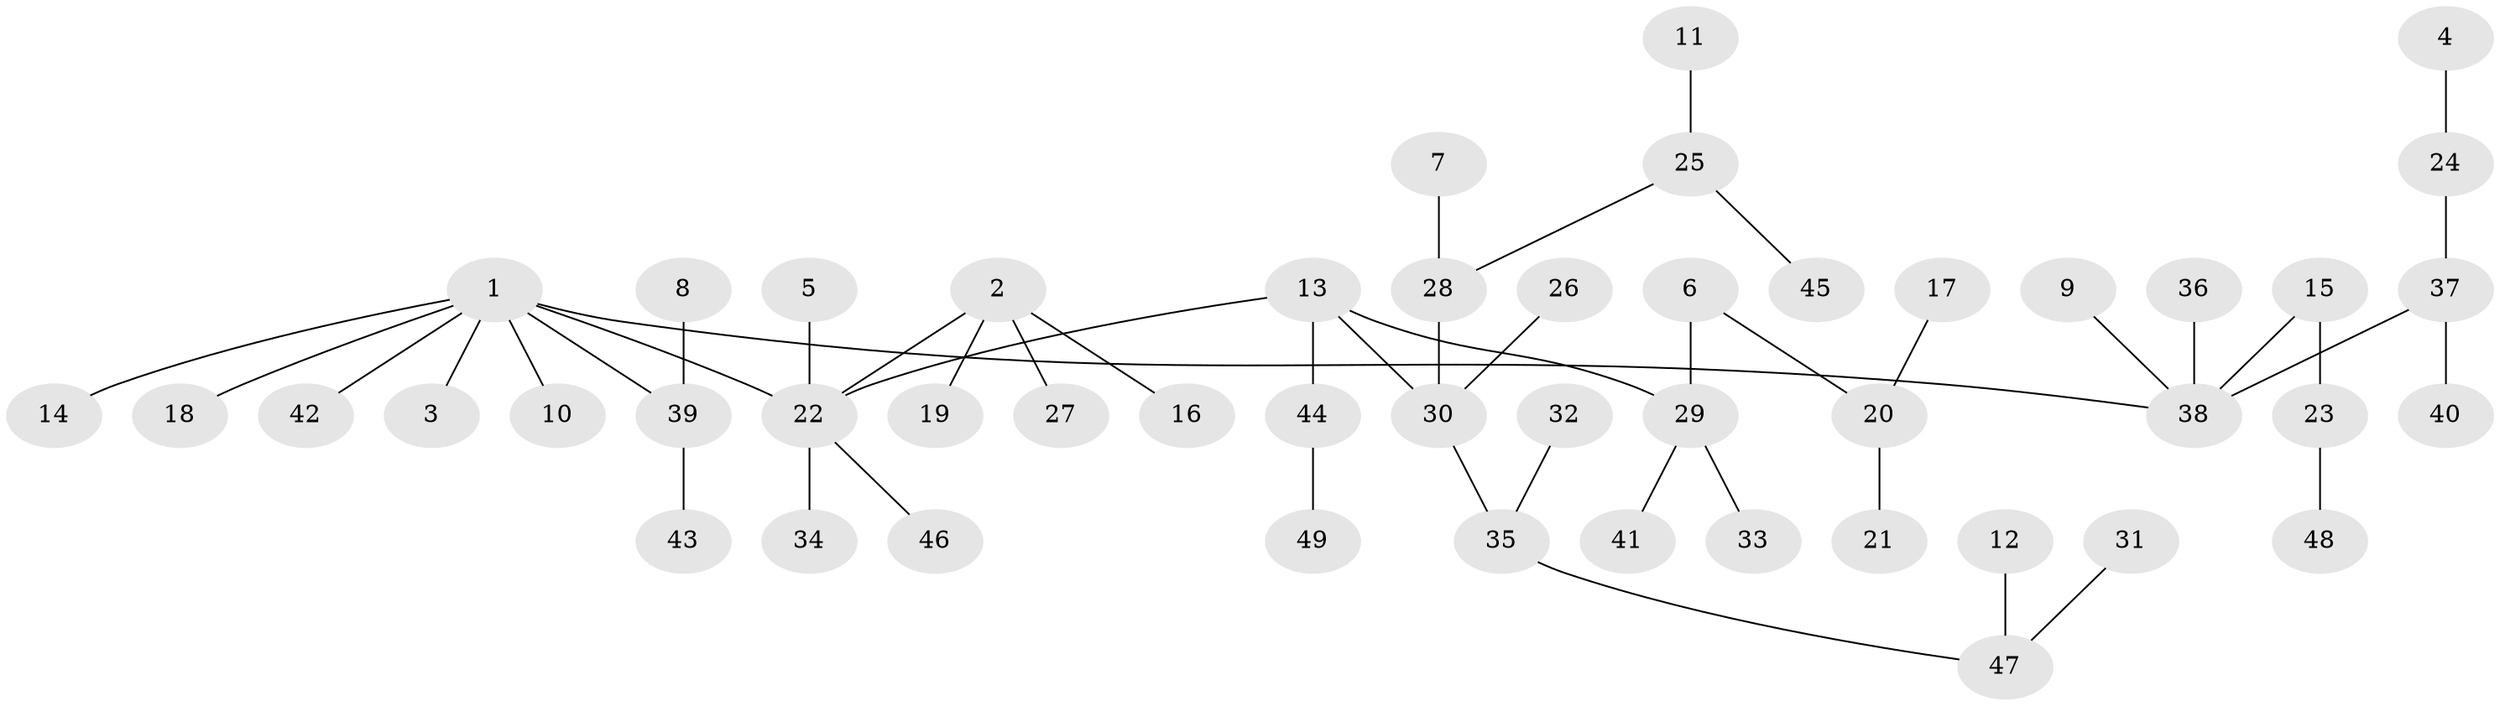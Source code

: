 // original degree distribution, {5: 0.05154639175257732, 7: 0.020618556701030927, 2: 0.24742268041237114, 3: 0.09278350515463918, 4: 0.07216494845360824, 1: 0.5154639175257731}
// Generated by graph-tools (version 1.1) at 2025/26/03/09/25 03:26:23]
// undirected, 49 vertices, 48 edges
graph export_dot {
graph [start="1"]
  node [color=gray90,style=filled];
  1;
  2;
  3;
  4;
  5;
  6;
  7;
  8;
  9;
  10;
  11;
  12;
  13;
  14;
  15;
  16;
  17;
  18;
  19;
  20;
  21;
  22;
  23;
  24;
  25;
  26;
  27;
  28;
  29;
  30;
  31;
  32;
  33;
  34;
  35;
  36;
  37;
  38;
  39;
  40;
  41;
  42;
  43;
  44;
  45;
  46;
  47;
  48;
  49;
  1 -- 3 [weight=1.0];
  1 -- 10 [weight=1.0];
  1 -- 14 [weight=1.0];
  1 -- 18 [weight=1.0];
  1 -- 22 [weight=1.0];
  1 -- 38 [weight=1.0];
  1 -- 39 [weight=1.0];
  1 -- 42 [weight=1.0];
  2 -- 16 [weight=1.0];
  2 -- 19 [weight=1.0];
  2 -- 22 [weight=1.0];
  2 -- 27 [weight=1.0];
  4 -- 24 [weight=1.0];
  5 -- 22 [weight=1.0];
  6 -- 20 [weight=1.0];
  6 -- 29 [weight=1.0];
  7 -- 28 [weight=1.0];
  8 -- 39 [weight=1.0];
  9 -- 38 [weight=1.0];
  11 -- 25 [weight=1.0];
  12 -- 47 [weight=1.0];
  13 -- 22 [weight=1.0];
  13 -- 29 [weight=1.0];
  13 -- 30 [weight=1.0];
  13 -- 44 [weight=1.0];
  15 -- 23 [weight=1.0];
  15 -- 38 [weight=1.0];
  17 -- 20 [weight=1.0];
  20 -- 21 [weight=1.0];
  22 -- 34 [weight=1.0];
  22 -- 46 [weight=1.0];
  23 -- 48 [weight=1.0];
  24 -- 37 [weight=1.0];
  25 -- 28 [weight=1.0];
  25 -- 45 [weight=1.0];
  26 -- 30 [weight=1.0];
  28 -- 30 [weight=1.0];
  29 -- 33 [weight=1.0];
  29 -- 41 [weight=1.0];
  30 -- 35 [weight=1.0];
  31 -- 47 [weight=1.0];
  32 -- 35 [weight=1.0];
  35 -- 47 [weight=1.0];
  36 -- 38 [weight=1.0];
  37 -- 38 [weight=1.0];
  37 -- 40 [weight=1.0];
  39 -- 43 [weight=1.0];
  44 -- 49 [weight=1.0];
}

